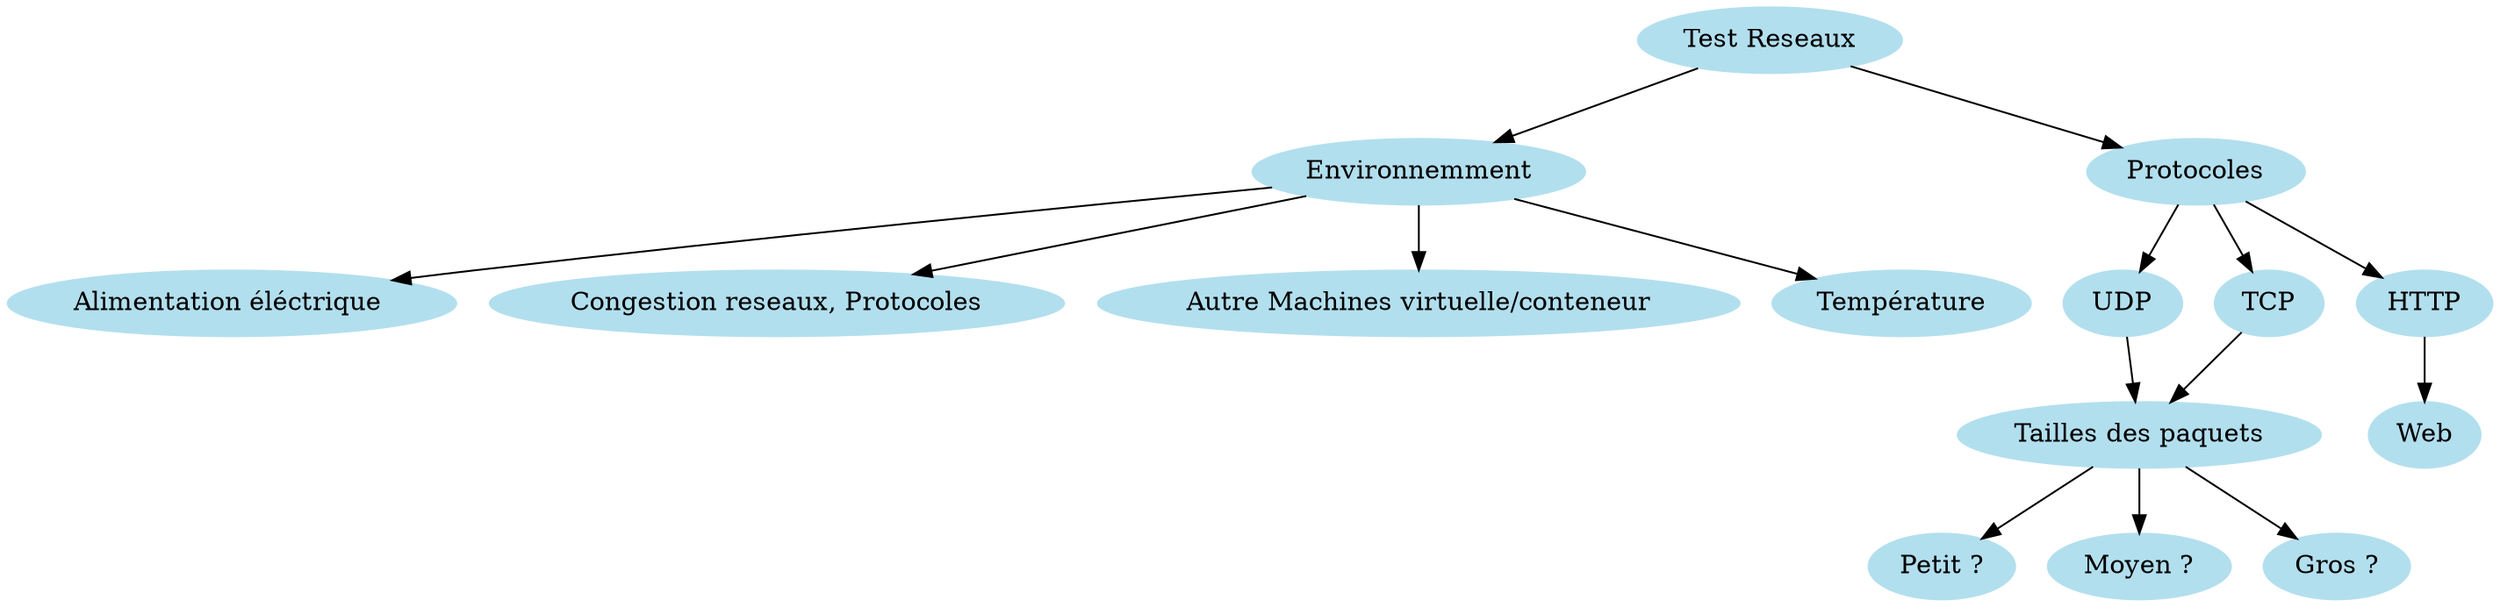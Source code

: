 /* courtesy Ian Darwin and Geoff Collyer, Softquad Inc. */
digraph unix {
	size="20";
	node [color=lightblue2, style=filled];
	"Test Reseaux" -> "Environnemment";
	"Environnemment" -> "Alimentation éléctrique ";
	"Environnemment" -> "Congestion reseaux, Protocoles";
	"Environnemment" -> "Autre Machines virtuelle/conteneur";
	"Environnemment" -> "Température";
	"Test Reseaux" -> "Protocoles";
	"Protocoles" -> "UDP";
	"Protocoles" -> "TCP";
	"Protocoles" -> "HTTP";
	"UDP"->"Tailles des paquets";
	"TCP"->"Tailles des paquets";
	"HTTP"->"Web";
	"Tailles des paquets"->"Petit ?";
	"Tailles des paquets"->"Moyen ?";
	"Tailles des paquets"->"Gros ?";
}	